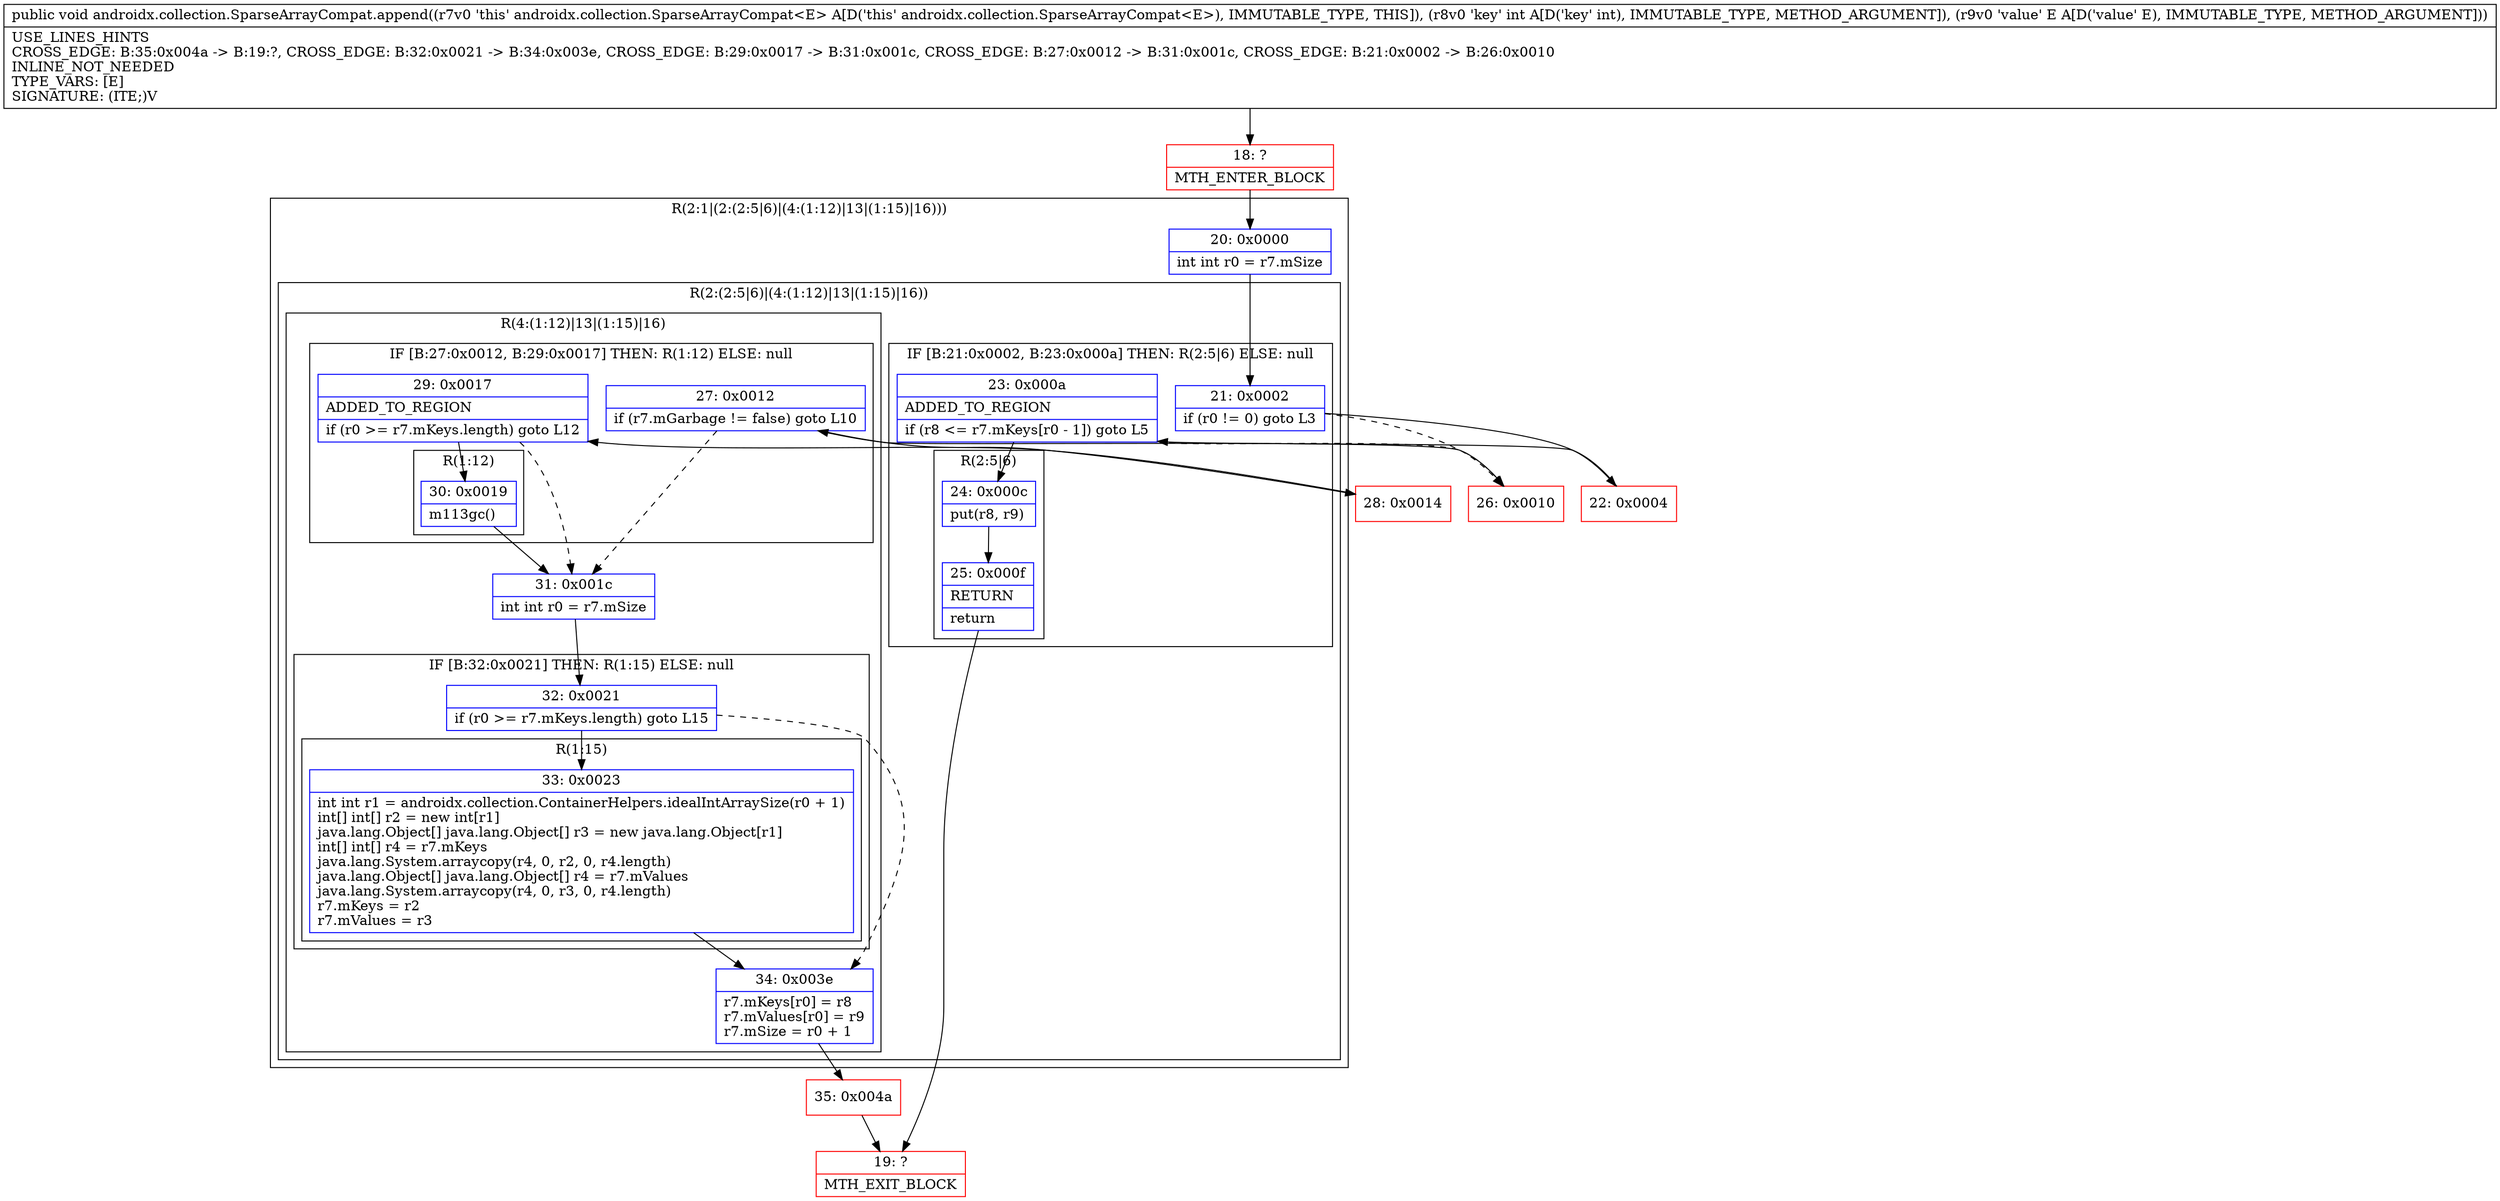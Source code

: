 digraph "CFG forandroidx.collection.SparseArrayCompat.append(ILjava\/lang\/Object;)V" {
subgraph cluster_Region_1408950641 {
label = "R(2:1|(2:(2:5|6)|(4:(1:12)|13|(1:15)|16)))";
node [shape=record,color=blue];
Node_20 [shape=record,label="{20\:\ 0x0000|int int r0 = r7.mSize\l}"];
subgraph cluster_Region_1640961758 {
label = "R(2:(2:5|6)|(4:(1:12)|13|(1:15)|16))";
node [shape=record,color=blue];
subgraph cluster_IfRegion_1210625245 {
label = "IF [B:21:0x0002, B:23:0x000a] THEN: R(2:5|6) ELSE: null";
node [shape=record,color=blue];
Node_21 [shape=record,label="{21\:\ 0x0002|if (r0 != 0) goto L3\l}"];
Node_23 [shape=record,label="{23\:\ 0x000a|ADDED_TO_REGION\l|if (r8 \<= r7.mKeys[r0 \- 1]) goto L5\l}"];
subgraph cluster_Region_689769667 {
label = "R(2:5|6)";
node [shape=record,color=blue];
Node_24 [shape=record,label="{24\:\ 0x000c|put(r8, r9)\l}"];
Node_25 [shape=record,label="{25\:\ 0x000f|RETURN\l|return\l}"];
}
}
subgraph cluster_Region_405056097 {
label = "R(4:(1:12)|13|(1:15)|16)";
node [shape=record,color=blue];
subgraph cluster_IfRegion_1946577898 {
label = "IF [B:27:0x0012, B:29:0x0017] THEN: R(1:12) ELSE: null";
node [shape=record,color=blue];
Node_27 [shape=record,label="{27\:\ 0x0012|if (r7.mGarbage != false) goto L10\l}"];
Node_29 [shape=record,label="{29\:\ 0x0017|ADDED_TO_REGION\l|if (r0 \>= r7.mKeys.length) goto L12\l}"];
subgraph cluster_Region_1870461104 {
label = "R(1:12)";
node [shape=record,color=blue];
Node_30 [shape=record,label="{30\:\ 0x0019|m113gc()\l}"];
}
}
Node_31 [shape=record,label="{31\:\ 0x001c|int int r0 = r7.mSize\l}"];
subgraph cluster_IfRegion_475079037 {
label = "IF [B:32:0x0021] THEN: R(1:15) ELSE: null";
node [shape=record,color=blue];
Node_32 [shape=record,label="{32\:\ 0x0021|if (r0 \>= r7.mKeys.length) goto L15\l}"];
subgraph cluster_Region_294791278 {
label = "R(1:15)";
node [shape=record,color=blue];
Node_33 [shape=record,label="{33\:\ 0x0023|int int r1 = androidx.collection.ContainerHelpers.idealIntArraySize(r0 + 1)\lint[] int[] r2 = new int[r1]\ljava.lang.Object[] java.lang.Object[] r3 = new java.lang.Object[r1]\lint[] int[] r4 = r7.mKeys\ljava.lang.System.arraycopy(r4, 0, r2, 0, r4.length)\ljava.lang.Object[] java.lang.Object[] r4 = r7.mValues\ljava.lang.System.arraycopy(r4, 0, r3, 0, r4.length)\lr7.mKeys = r2\lr7.mValues = r3\l}"];
}
}
Node_34 [shape=record,label="{34\:\ 0x003e|r7.mKeys[r0] = r8\lr7.mValues[r0] = r9\lr7.mSize = r0 + 1\l}"];
}
}
}
Node_18 [shape=record,color=red,label="{18\:\ ?|MTH_ENTER_BLOCK\l}"];
Node_22 [shape=record,color=red,label="{22\:\ 0x0004}"];
Node_19 [shape=record,color=red,label="{19\:\ ?|MTH_EXIT_BLOCK\l}"];
Node_26 [shape=record,color=red,label="{26\:\ 0x0010}"];
Node_28 [shape=record,color=red,label="{28\:\ 0x0014}"];
Node_35 [shape=record,color=red,label="{35\:\ 0x004a}"];
MethodNode[shape=record,label="{public void androidx.collection.SparseArrayCompat.append((r7v0 'this' androidx.collection.SparseArrayCompat\<E\> A[D('this' androidx.collection.SparseArrayCompat\<E\>), IMMUTABLE_TYPE, THIS]), (r8v0 'key' int A[D('key' int), IMMUTABLE_TYPE, METHOD_ARGUMENT]), (r9v0 'value' E A[D('value' E), IMMUTABLE_TYPE, METHOD_ARGUMENT]))  | USE_LINES_HINTS\lCROSS_EDGE: B:35:0x004a \-\> B:19:?, CROSS_EDGE: B:32:0x0021 \-\> B:34:0x003e, CROSS_EDGE: B:29:0x0017 \-\> B:31:0x001c, CROSS_EDGE: B:27:0x0012 \-\> B:31:0x001c, CROSS_EDGE: B:21:0x0002 \-\> B:26:0x0010\lINLINE_NOT_NEEDED\lTYPE_VARS: [E]\lSIGNATURE: (ITE;)V\l}"];
MethodNode -> Node_18;Node_20 -> Node_21;
Node_21 -> Node_22;
Node_21 -> Node_26[style=dashed];
Node_23 -> Node_24;
Node_23 -> Node_26[style=dashed];
Node_24 -> Node_25;
Node_25 -> Node_19;
Node_27 -> Node_28;
Node_27 -> Node_31[style=dashed];
Node_29 -> Node_30;
Node_29 -> Node_31[style=dashed];
Node_30 -> Node_31;
Node_31 -> Node_32;
Node_32 -> Node_33;
Node_32 -> Node_34[style=dashed];
Node_33 -> Node_34;
Node_34 -> Node_35;
Node_18 -> Node_20;
Node_22 -> Node_23;
Node_26 -> Node_27;
Node_28 -> Node_29;
Node_35 -> Node_19;
}

